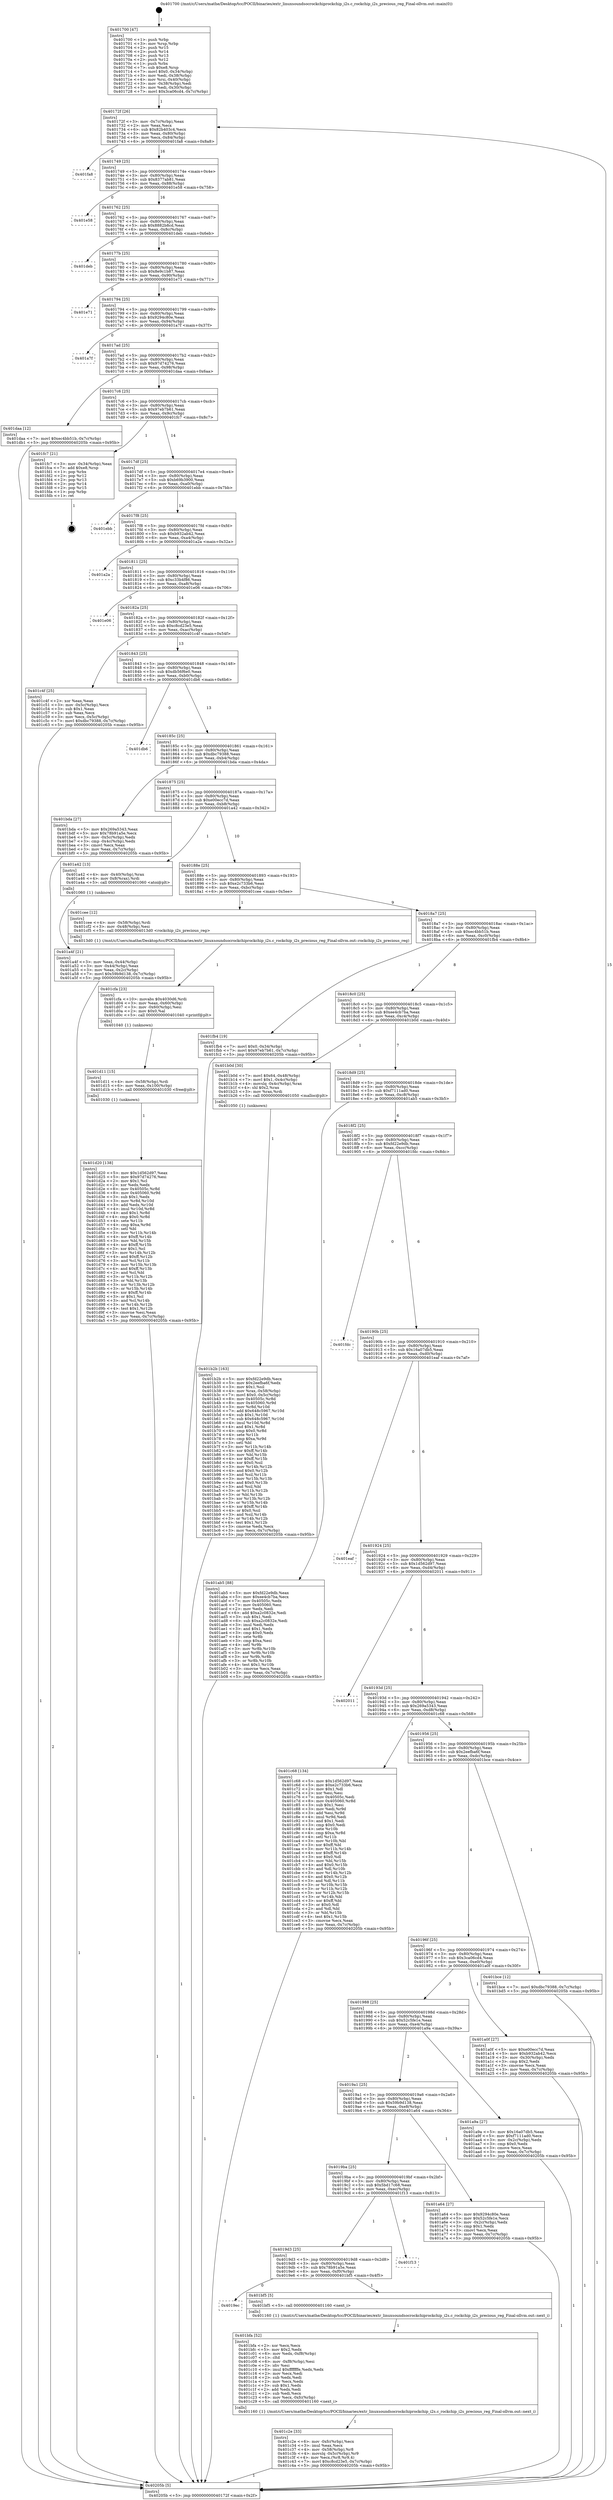 digraph "0x401700" {
  label = "0x401700 (/mnt/c/Users/mathe/Desktop/tcc/POCII/binaries/extr_linuxsoundsocrockchiprockchip_i2s.c_rockchip_i2s_precious_reg_Final-ollvm.out::main(0))"
  labelloc = "t"
  node[shape=record]

  Entry [label="",width=0.3,height=0.3,shape=circle,fillcolor=black,style=filled]
  "0x40172f" [label="{
     0x40172f [26]\l
     | [instrs]\l
     &nbsp;&nbsp;0x40172f \<+3\>: mov -0x7c(%rbp),%eax\l
     &nbsp;&nbsp;0x401732 \<+2\>: mov %eax,%ecx\l
     &nbsp;&nbsp;0x401734 \<+6\>: sub $0x82b403c4,%ecx\l
     &nbsp;&nbsp;0x40173a \<+3\>: mov %eax,-0x80(%rbp)\l
     &nbsp;&nbsp;0x40173d \<+6\>: mov %ecx,-0x84(%rbp)\l
     &nbsp;&nbsp;0x401743 \<+6\>: je 0000000000401fa8 \<main+0x8a8\>\l
  }"]
  "0x401fa8" [label="{
     0x401fa8\l
  }", style=dashed]
  "0x401749" [label="{
     0x401749 [25]\l
     | [instrs]\l
     &nbsp;&nbsp;0x401749 \<+5\>: jmp 000000000040174e \<main+0x4e\>\l
     &nbsp;&nbsp;0x40174e \<+3\>: mov -0x80(%rbp),%eax\l
     &nbsp;&nbsp;0x401751 \<+5\>: sub $0x8377ab81,%eax\l
     &nbsp;&nbsp;0x401756 \<+6\>: mov %eax,-0x88(%rbp)\l
     &nbsp;&nbsp;0x40175c \<+6\>: je 0000000000401e58 \<main+0x758\>\l
  }"]
  Exit [label="",width=0.3,height=0.3,shape=circle,fillcolor=black,style=filled,peripheries=2]
  "0x401e58" [label="{
     0x401e58\l
  }", style=dashed]
  "0x401762" [label="{
     0x401762 [25]\l
     | [instrs]\l
     &nbsp;&nbsp;0x401762 \<+5\>: jmp 0000000000401767 \<main+0x67\>\l
     &nbsp;&nbsp;0x401767 \<+3\>: mov -0x80(%rbp),%eax\l
     &nbsp;&nbsp;0x40176a \<+5\>: sub $0x8882b8cd,%eax\l
     &nbsp;&nbsp;0x40176f \<+6\>: mov %eax,-0x8c(%rbp)\l
     &nbsp;&nbsp;0x401775 \<+6\>: je 0000000000401deb \<main+0x6eb\>\l
  }"]
  "0x401d20" [label="{
     0x401d20 [138]\l
     | [instrs]\l
     &nbsp;&nbsp;0x401d20 \<+5\>: mov $0x1d562d97,%eax\l
     &nbsp;&nbsp;0x401d25 \<+5\>: mov $0x97d74276,%esi\l
     &nbsp;&nbsp;0x401d2a \<+2\>: mov $0x1,%cl\l
     &nbsp;&nbsp;0x401d2c \<+2\>: xor %edx,%edx\l
     &nbsp;&nbsp;0x401d2e \<+8\>: mov 0x40505c,%r8d\l
     &nbsp;&nbsp;0x401d36 \<+8\>: mov 0x405060,%r9d\l
     &nbsp;&nbsp;0x401d3e \<+3\>: sub $0x1,%edx\l
     &nbsp;&nbsp;0x401d41 \<+3\>: mov %r8d,%r10d\l
     &nbsp;&nbsp;0x401d44 \<+3\>: add %edx,%r10d\l
     &nbsp;&nbsp;0x401d47 \<+4\>: imul %r10d,%r8d\l
     &nbsp;&nbsp;0x401d4b \<+4\>: and $0x1,%r8d\l
     &nbsp;&nbsp;0x401d4f \<+4\>: cmp $0x0,%r8d\l
     &nbsp;&nbsp;0x401d53 \<+4\>: sete %r11b\l
     &nbsp;&nbsp;0x401d57 \<+4\>: cmp $0xa,%r9d\l
     &nbsp;&nbsp;0x401d5b \<+3\>: setl %bl\l
     &nbsp;&nbsp;0x401d5e \<+3\>: mov %r11b,%r14b\l
     &nbsp;&nbsp;0x401d61 \<+4\>: xor $0xff,%r14b\l
     &nbsp;&nbsp;0x401d65 \<+3\>: mov %bl,%r15b\l
     &nbsp;&nbsp;0x401d68 \<+4\>: xor $0xff,%r15b\l
     &nbsp;&nbsp;0x401d6c \<+3\>: xor $0x1,%cl\l
     &nbsp;&nbsp;0x401d6f \<+3\>: mov %r14b,%r12b\l
     &nbsp;&nbsp;0x401d72 \<+4\>: and $0xff,%r12b\l
     &nbsp;&nbsp;0x401d76 \<+3\>: and %cl,%r11b\l
     &nbsp;&nbsp;0x401d79 \<+3\>: mov %r15b,%r13b\l
     &nbsp;&nbsp;0x401d7c \<+4\>: and $0xff,%r13b\l
     &nbsp;&nbsp;0x401d80 \<+2\>: and %cl,%bl\l
     &nbsp;&nbsp;0x401d82 \<+3\>: or %r11b,%r12b\l
     &nbsp;&nbsp;0x401d85 \<+3\>: or %bl,%r13b\l
     &nbsp;&nbsp;0x401d88 \<+3\>: xor %r13b,%r12b\l
     &nbsp;&nbsp;0x401d8b \<+3\>: or %r15b,%r14b\l
     &nbsp;&nbsp;0x401d8e \<+4\>: xor $0xff,%r14b\l
     &nbsp;&nbsp;0x401d92 \<+3\>: or $0x1,%cl\l
     &nbsp;&nbsp;0x401d95 \<+3\>: and %cl,%r14b\l
     &nbsp;&nbsp;0x401d98 \<+3\>: or %r14b,%r12b\l
     &nbsp;&nbsp;0x401d9b \<+4\>: test $0x1,%r12b\l
     &nbsp;&nbsp;0x401d9f \<+3\>: cmovne %esi,%eax\l
     &nbsp;&nbsp;0x401da2 \<+3\>: mov %eax,-0x7c(%rbp)\l
     &nbsp;&nbsp;0x401da5 \<+5\>: jmp 000000000040205b \<main+0x95b\>\l
  }"]
  "0x401deb" [label="{
     0x401deb\l
  }", style=dashed]
  "0x40177b" [label="{
     0x40177b [25]\l
     | [instrs]\l
     &nbsp;&nbsp;0x40177b \<+5\>: jmp 0000000000401780 \<main+0x80\>\l
     &nbsp;&nbsp;0x401780 \<+3\>: mov -0x80(%rbp),%eax\l
     &nbsp;&nbsp;0x401783 \<+5\>: sub $0x8e9c1b87,%eax\l
     &nbsp;&nbsp;0x401788 \<+6\>: mov %eax,-0x90(%rbp)\l
     &nbsp;&nbsp;0x40178e \<+6\>: je 0000000000401e71 \<main+0x771\>\l
  }"]
  "0x401d11" [label="{
     0x401d11 [15]\l
     | [instrs]\l
     &nbsp;&nbsp;0x401d11 \<+4\>: mov -0x58(%rbp),%rdi\l
     &nbsp;&nbsp;0x401d15 \<+6\>: mov %eax,-0x100(%rbp)\l
     &nbsp;&nbsp;0x401d1b \<+5\>: call 0000000000401030 \<free@plt\>\l
     | [calls]\l
     &nbsp;&nbsp;0x401030 \{1\} (unknown)\l
  }"]
  "0x401e71" [label="{
     0x401e71\l
  }", style=dashed]
  "0x401794" [label="{
     0x401794 [25]\l
     | [instrs]\l
     &nbsp;&nbsp;0x401794 \<+5\>: jmp 0000000000401799 \<main+0x99\>\l
     &nbsp;&nbsp;0x401799 \<+3\>: mov -0x80(%rbp),%eax\l
     &nbsp;&nbsp;0x40179c \<+5\>: sub $0x9294c80e,%eax\l
     &nbsp;&nbsp;0x4017a1 \<+6\>: mov %eax,-0x94(%rbp)\l
     &nbsp;&nbsp;0x4017a7 \<+6\>: je 0000000000401a7f \<main+0x37f\>\l
  }"]
  "0x401cfa" [label="{
     0x401cfa [23]\l
     | [instrs]\l
     &nbsp;&nbsp;0x401cfa \<+10\>: movabs $0x4030d6,%rdi\l
     &nbsp;&nbsp;0x401d04 \<+3\>: mov %eax,-0x60(%rbp)\l
     &nbsp;&nbsp;0x401d07 \<+3\>: mov -0x60(%rbp),%esi\l
     &nbsp;&nbsp;0x401d0a \<+2\>: mov $0x0,%al\l
     &nbsp;&nbsp;0x401d0c \<+5\>: call 0000000000401040 \<printf@plt\>\l
     | [calls]\l
     &nbsp;&nbsp;0x401040 \{1\} (unknown)\l
  }"]
  "0x401a7f" [label="{
     0x401a7f\l
  }", style=dashed]
  "0x4017ad" [label="{
     0x4017ad [25]\l
     | [instrs]\l
     &nbsp;&nbsp;0x4017ad \<+5\>: jmp 00000000004017b2 \<main+0xb2\>\l
     &nbsp;&nbsp;0x4017b2 \<+3\>: mov -0x80(%rbp),%eax\l
     &nbsp;&nbsp;0x4017b5 \<+5\>: sub $0x97d74276,%eax\l
     &nbsp;&nbsp;0x4017ba \<+6\>: mov %eax,-0x98(%rbp)\l
     &nbsp;&nbsp;0x4017c0 \<+6\>: je 0000000000401daa \<main+0x6aa\>\l
  }"]
  "0x401c2e" [label="{
     0x401c2e [33]\l
     | [instrs]\l
     &nbsp;&nbsp;0x401c2e \<+6\>: mov -0xfc(%rbp),%ecx\l
     &nbsp;&nbsp;0x401c34 \<+3\>: imul %eax,%ecx\l
     &nbsp;&nbsp;0x401c37 \<+4\>: mov -0x58(%rbp),%r8\l
     &nbsp;&nbsp;0x401c3b \<+4\>: movslq -0x5c(%rbp),%r9\l
     &nbsp;&nbsp;0x401c3f \<+4\>: mov %ecx,(%r8,%r9,4)\l
     &nbsp;&nbsp;0x401c43 \<+7\>: movl $0xc8cd23e5,-0x7c(%rbp)\l
     &nbsp;&nbsp;0x401c4a \<+5\>: jmp 000000000040205b \<main+0x95b\>\l
  }"]
  "0x401daa" [label="{
     0x401daa [12]\l
     | [instrs]\l
     &nbsp;&nbsp;0x401daa \<+7\>: movl $0xec4bb51b,-0x7c(%rbp)\l
     &nbsp;&nbsp;0x401db1 \<+5\>: jmp 000000000040205b \<main+0x95b\>\l
  }"]
  "0x4017c6" [label="{
     0x4017c6 [25]\l
     | [instrs]\l
     &nbsp;&nbsp;0x4017c6 \<+5\>: jmp 00000000004017cb \<main+0xcb\>\l
     &nbsp;&nbsp;0x4017cb \<+3\>: mov -0x80(%rbp),%eax\l
     &nbsp;&nbsp;0x4017ce \<+5\>: sub $0x97eb7b61,%eax\l
     &nbsp;&nbsp;0x4017d3 \<+6\>: mov %eax,-0x9c(%rbp)\l
     &nbsp;&nbsp;0x4017d9 \<+6\>: je 0000000000401fc7 \<main+0x8c7\>\l
  }"]
  "0x401bfa" [label="{
     0x401bfa [52]\l
     | [instrs]\l
     &nbsp;&nbsp;0x401bfa \<+2\>: xor %ecx,%ecx\l
     &nbsp;&nbsp;0x401bfc \<+5\>: mov $0x2,%edx\l
     &nbsp;&nbsp;0x401c01 \<+6\>: mov %edx,-0xf8(%rbp)\l
     &nbsp;&nbsp;0x401c07 \<+1\>: cltd\l
     &nbsp;&nbsp;0x401c08 \<+6\>: mov -0xf8(%rbp),%esi\l
     &nbsp;&nbsp;0x401c0e \<+2\>: idiv %esi\l
     &nbsp;&nbsp;0x401c10 \<+6\>: imul $0xfffffffe,%edx,%edx\l
     &nbsp;&nbsp;0x401c16 \<+2\>: mov %ecx,%edi\l
     &nbsp;&nbsp;0x401c18 \<+2\>: sub %edx,%edi\l
     &nbsp;&nbsp;0x401c1a \<+2\>: mov %ecx,%edx\l
     &nbsp;&nbsp;0x401c1c \<+3\>: sub $0x1,%edx\l
     &nbsp;&nbsp;0x401c1f \<+2\>: add %edx,%edi\l
     &nbsp;&nbsp;0x401c21 \<+2\>: sub %edi,%ecx\l
     &nbsp;&nbsp;0x401c23 \<+6\>: mov %ecx,-0xfc(%rbp)\l
     &nbsp;&nbsp;0x401c29 \<+5\>: call 0000000000401160 \<next_i\>\l
     | [calls]\l
     &nbsp;&nbsp;0x401160 \{1\} (/mnt/c/Users/mathe/Desktop/tcc/POCII/binaries/extr_linuxsoundsocrockchiprockchip_i2s.c_rockchip_i2s_precious_reg_Final-ollvm.out::next_i)\l
  }"]
  "0x401fc7" [label="{
     0x401fc7 [21]\l
     | [instrs]\l
     &nbsp;&nbsp;0x401fc7 \<+3\>: mov -0x34(%rbp),%eax\l
     &nbsp;&nbsp;0x401fca \<+7\>: add $0xe8,%rsp\l
     &nbsp;&nbsp;0x401fd1 \<+1\>: pop %rbx\l
     &nbsp;&nbsp;0x401fd2 \<+2\>: pop %r12\l
     &nbsp;&nbsp;0x401fd4 \<+2\>: pop %r13\l
     &nbsp;&nbsp;0x401fd6 \<+2\>: pop %r14\l
     &nbsp;&nbsp;0x401fd8 \<+2\>: pop %r15\l
     &nbsp;&nbsp;0x401fda \<+1\>: pop %rbp\l
     &nbsp;&nbsp;0x401fdb \<+1\>: ret\l
  }"]
  "0x4017df" [label="{
     0x4017df [25]\l
     | [instrs]\l
     &nbsp;&nbsp;0x4017df \<+5\>: jmp 00000000004017e4 \<main+0xe4\>\l
     &nbsp;&nbsp;0x4017e4 \<+3\>: mov -0x80(%rbp),%eax\l
     &nbsp;&nbsp;0x4017e7 \<+5\>: sub $0xb69b3900,%eax\l
     &nbsp;&nbsp;0x4017ec \<+6\>: mov %eax,-0xa0(%rbp)\l
     &nbsp;&nbsp;0x4017f2 \<+6\>: je 0000000000401ebb \<main+0x7bb\>\l
  }"]
  "0x4019ec" [label="{
     0x4019ec\l
  }", style=dashed]
  "0x401ebb" [label="{
     0x401ebb\l
  }", style=dashed]
  "0x4017f8" [label="{
     0x4017f8 [25]\l
     | [instrs]\l
     &nbsp;&nbsp;0x4017f8 \<+5\>: jmp 00000000004017fd \<main+0xfd\>\l
     &nbsp;&nbsp;0x4017fd \<+3\>: mov -0x80(%rbp),%eax\l
     &nbsp;&nbsp;0x401800 \<+5\>: sub $0xb932ab42,%eax\l
     &nbsp;&nbsp;0x401805 \<+6\>: mov %eax,-0xa4(%rbp)\l
     &nbsp;&nbsp;0x40180b \<+6\>: je 0000000000401a2a \<main+0x32a\>\l
  }"]
  "0x401bf5" [label="{
     0x401bf5 [5]\l
     | [instrs]\l
     &nbsp;&nbsp;0x401bf5 \<+5\>: call 0000000000401160 \<next_i\>\l
     | [calls]\l
     &nbsp;&nbsp;0x401160 \{1\} (/mnt/c/Users/mathe/Desktop/tcc/POCII/binaries/extr_linuxsoundsocrockchiprockchip_i2s.c_rockchip_i2s_precious_reg_Final-ollvm.out::next_i)\l
  }"]
  "0x401a2a" [label="{
     0x401a2a\l
  }", style=dashed]
  "0x401811" [label="{
     0x401811 [25]\l
     | [instrs]\l
     &nbsp;&nbsp;0x401811 \<+5\>: jmp 0000000000401816 \<main+0x116\>\l
     &nbsp;&nbsp;0x401816 \<+3\>: mov -0x80(%rbp),%eax\l
     &nbsp;&nbsp;0x401819 \<+5\>: sub $0xc33b4f86,%eax\l
     &nbsp;&nbsp;0x40181e \<+6\>: mov %eax,-0xa8(%rbp)\l
     &nbsp;&nbsp;0x401824 \<+6\>: je 0000000000401e06 \<main+0x706\>\l
  }"]
  "0x4019d3" [label="{
     0x4019d3 [25]\l
     | [instrs]\l
     &nbsp;&nbsp;0x4019d3 \<+5\>: jmp 00000000004019d8 \<main+0x2d8\>\l
     &nbsp;&nbsp;0x4019d8 \<+3\>: mov -0x80(%rbp),%eax\l
     &nbsp;&nbsp;0x4019db \<+5\>: sub $0x78b91a5e,%eax\l
     &nbsp;&nbsp;0x4019e0 \<+6\>: mov %eax,-0xf0(%rbp)\l
     &nbsp;&nbsp;0x4019e6 \<+6\>: je 0000000000401bf5 \<main+0x4f5\>\l
  }"]
  "0x401e06" [label="{
     0x401e06\l
  }", style=dashed]
  "0x40182a" [label="{
     0x40182a [25]\l
     | [instrs]\l
     &nbsp;&nbsp;0x40182a \<+5\>: jmp 000000000040182f \<main+0x12f\>\l
     &nbsp;&nbsp;0x40182f \<+3\>: mov -0x80(%rbp),%eax\l
     &nbsp;&nbsp;0x401832 \<+5\>: sub $0xc8cd23e5,%eax\l
     &nbsp;&nbsp;0x401837 \<+6\>: mov %eax,-0xac(%rbp)\l
     &nbsp;&nbsp;0x40183d \<+6\>: je 0000000000401c4f \<main+0x54f\>\l
  }"]
  "0x401f13" [label="{
     0x401f13\l
  }", style=dashed]
  "0x401c4f" [label="{
     0x401c4f [25]\l
     | [instrs]\l
     &nbsp;&nbsp;0x401c4f \<+2\>: xor %eax,%eax\l
     &nbsp;&nbsp;0x401c51 \<+3\>: mov -0x5c(%rbp),%ecx\l
     &nbsp;&nbsp;0x401c54 \<+3\>: sub $0x1,%eax\l
     &nbsp;&nbsp;0x401c57 \<+2\>: sub %eax,%ecx\l
     &nbsp;&nbsp;0x401c59 \<+3\>: mov %ecx,-0x5c(%rbp)\l
     &nbsp;&nbsp;0x401c5c \<+7\>: movl $0xdbc79388,-0x7c(%rbp)\l
     &nbsp;&nbsp;0x401c63 \<+5\>: jmp 000000000040205b \<main+0x95b\>\l
  }"]
  "0x401843" [label="{
     0x401843 [25]\l
     | [instrs]\l
     &nbsp;&nbsp;0x401843 \<+5\>: jmp 0000000000401848 \<main+0x148\>\l
     &nbsp;&nbsp;0x401848 \<+3\>: mov -0x80(%rbp),%eax\l
     &nbsp;&nbsp;0x40184b \<+5\>: sub $0xdb56f6e0,%eax\l
     &nbsp;&nbsp;0x401850 \<+6\>: mov %eax,-0xb0(%rbp)\l
     &nbsp;&nbsp;0x401856 \<+6\>: je 0000000000401db6 \<main+0x6b6\>\l
  }"]
  "0x401b2b" [label="{
     0x401b2b [163]\l
     | [instrs]\l
     &nbsp;&nbsp;0x401b2b \<+5\>: mov $0xfd22e9db,%ecx\l
     &nbsp;&nbsp;0x401b30 \<+5\>: mov $0x2eefba6f,%edx\l
     &nbsp;&nbsp;0x401b35 \<+3\>: mov $0x1,%sil\l
     &nbsp;&nbsp;0x401b38 \<+4\>: mov %rax,-0x58(%rbp)\l
     &nbsp;&nbsp;0x401b3c \<+7\>: movl $0x0,-0x5c(%rbp)\l
     &nbsp;&nbsp;0x401b43 \<+8\>: mov 0x40505c,%r8d\l
     &nbsp;&nbsp;0x401b4b \<+8\>: mov 0x405060,%r9d\l
     &nbsp;&nbsp;0x401b53 \<+3\>: mov %r8d,%r10d\l
     &nbsp;&nbsp;0x401b56 \<+7\>: add $0x648c5967,%r10d\l
     &nbsp;&nbsp;0x401b5d \<+4\>: sub $0x1,%r10d\l
     &nbsp;&nbsp;0x401b61 \<+7\>: sub $0x648c5967,%r10d\l
     &nbsp;&nbsp;0x401b68 \<+4\>: imul %r10d,%r8d\l
     &nbsp;&nbsp;0x401b6c \<+4\>: and $0x1,%r8d\l
     &nbsp;&nbsp;0x401b70 \<+4\>: cmp $0x0,%r8d\l
     &nbsp;&nbsp;0x401b74 \<+4\>: sete %r11b\l
     &nbsp;&nbsp;0x401b78 \<+4\>: cmp $0xa,%r9d\l
     &nbsp;&nbsp;0x401b7c \<+3\>: setl %bl\l
     &nbsp;&nbsp;0x401b7f \<+3\>: mov %r11b,%r14b\l
     &nbsp;&nbsp;0x401b82 \<+4\>: xor $0xff,%r14b\l
     &nbsp;&nbsp;0x401b86 \<+3\>: mov %bl,%r15b\l
     &nbsp;&nbsp;0x401b89 \<+4\>: xor $0xff,%r15b\l
     &nbsp;&nbsp;0x401b8d \<+4\>: xor $0x0,%sil\l
     &nbsp;&nbsp;0x401b91 \<+3\>: mov %r14b,%r12b\l
     &nbsp;&nbsp;0x401b94 \<+4\>: and $0x0,%r12b\l
     &nbsp;&nbsp;0x401b98 \<+3\>: and %sil,%r11b\l
     &nbsp;&nbsp;0x401b9b \<+3\>: mov %r15b,%r13b\l
     &nbsp;&nbsp;0x401b9e \<+4\>: and $0x0,%r13b\l
     &nbsp;&nbsp;0x401ba2 \<+3\>: and %sil,%bl\l
     &nbsp;&nbsp;0x401ba5 \<+3\>: or %r11b,%r12b\l
     &nbsp;&nbsp;0x401ba8 \<+3\>: or %bl,%r13b\l
     &nbsp;&nbsp;0x401bab \<+3\>: xor %r13b,%r12b\l
     &nbsp;&nbsp;0x401bae \<+3\>: or %r15b,%r14b\l
     &nbsp;&nbsp;0x401bb1 \<+4\>: xor $0xff,%r14b\l
     &nbsp;&nbsp;0x401bb5 \<+4\>: or $0x0,%sil\l
     &nbsp;&nbsp;0x401bb9 \<+3\>: and %sil,%r14b\l
     &nbsp;&nbsp;0x401bbc \<+3\>: or %r14b,%r12b\l
     &nbsp;&nbsp;0x401bbf \<+4\>: test $0x1,%r12b\l
     &nbsp;&nbsp;0x401bc3 \<+3\>: cmovne %edx,%ecx\l
     &nbsp;&nbsp;0x401bc6 \<+3\>: mov %ecx,-0x7c(%rbp)\l
     &nbsp;&nbsp;0x401bc9 \<+5\>: jmp 000000000040205b \<main+0x95b\>\l
  }"]
  "0x401db6" [label="{
     0x401db6\l
  }", style=dashed]
  "0x40185c" [label="{
     0x40185c [25]\l
     | [instrs]\l
     &nbsp;&nbsp;0x40185c \<+5\>: jmp 0000000000401861 \<main+0x161\>\l
     &nbsp;&nbsp;0x401861 \<+3\>: mov -0x80(%rbp),%eax\l
     &nbsp;&nbsp;0x401864 \<+5\>: sub $0xdbc79388,%eax\l
     &nbsp;&nbsp;0x401869 \<+6\>: mov %eax,-0xb4(%rbp)\l
     &nbsp;&nbsp;0x40186f \<+6\>: je 0000000000401bda \<main+0x4da\>\l
  }"]
  "0x4019ba" [label="{
     0x4019ba [25]\l
     | [instrs]\l
     &nbsp;&nbsp;0x4019ba \<+5\>: jmp 00000000004019bf \<main+0x2bf\>\l
     &nbsp;&nbsp;0x4019bf \<+3\>: mov -0x80(%rbp),%eax\l
     &nbsp;&nbsp;0x4019c2 \<+5\>: sub $0x5bd17c68,%eax\l
     &nbsp;&nbsp;0x4019c7 \<+6\>: mov %eax,-0xec(%rbp)\l
     &nbsp;&nbsp;0x4019cd \<+6\>: je 0000000000401f13 \<main+0x813\>\l
  }"]
  "0x401bda" [label="{
     0x401bda [27]\l
     | [instrs]\l
     &nbsp;&nbsp;0x401bda \<+5\>: mov $0x269a5343,%eax\l
     &nbsp;&nbsp;0x401bdf \<+5\>: mov $0x78b91a5e,%ecx\l
     &nbsp;&nbsp;0x401be4 \<+3\>: mov -0x5c(%rbp),%edx\l
     &nbsp;&nbsp;0x401be7 \<+3\>: cmp -0x4c(%rbp),%edx\l
     &nbsp;&nbsp;0x401bea \<+3\>: cmovl %ecx,%eax\l
     &nbsp;&nbsp;0x401bed \<+3\>: mov %eax,-0x7c(%rbp)\l
     &nbsp;&nbsp;0x401bf0 \<+5\>: jmp 000000000040205b \<main+0x95b\>\l
  }"]
  "0x401875" [label="{
     0x401875 [25]\l
     | [instrs]\l
     &nbsp;&nbsp;0x401875 \<+5\>: jmp 000000000040187a \<main+0x17a\>\l
     &nbsp;&nbsp;0x40187a \<+3\>: mov -0x80(%rbp),%eax\l
     &nbsp;&nbsp;0x40187d \<+5\>: sub $0xe00ecc7d,%eax\l
     &nbsp;&nbsp;0x401882 \<+6\>: mov %eax,-0xb8(%rbp)\l
     &nbsp;&nbsp;0x401888 \<+6\>: je 0000000000401a42 \<main+0x342\>\l
  }"]
  "0x401a64" [label="{
     0x401a64 [27]\l
     | [instrs]\l
     &nbsp;&nbsp;0x401a64 \<+5\>: mov $0x9294c80e,%eax\l
     &nbsp;&nbsp;0x401a69 \<+5\>: mov $0x52c5fe1e,%ecx\l
     &nbsp;&nbsp;0x401a6e \<+3\>: mov -0x2c(%rbp),%edx\l
     &nbsp;&nbsp;0x401a71 \<+3\>: cmp $0x1,%edx\l
     &nbsp;&nbsp;0x401a74 \<+3\>: cmovl %ecx,%eax\l
     &nbsp;&nbsp;0x401a77 \<+3\>: mov %eax,-0x7c(%rbp)\l
     &nbsp;&nbsp;0x401a7a \<+5\>: jmp 000000000040205b \<main+0x95b\>\l
  }"]
  "0x401a42" [label="{
     0x401a42 [13]\l
     | [instrs]\l
     &nbsp;&nbsp;0x401a42 \<+4\>: mov -0x40(%rbp),%rax\l
     &nbsp;&nbsp;0x401a46 \<+4\>: mov 0x8(%rax),%rdi\l
     &nbsp;&nbsp;0x401a4a \<+5\>: call 0000000000401060 \<atoi@plt\>\l
     | [calls]\l
     &nbsp;&nbsp;0x401060 \{1\} (unknown)\l
  }"]
  "0x40188e" [label="{
     0x40188e [25]\l
     | [instrs]\l
     &nbsp;&nbsp;0x40188e \<+5\>: jmp 0000000000401893 \<main+0x193\>\l
     &nbsp;&nbsp;0x401893 \<+3\>: mov -0x80(%rbp),%eax\l
     &nbsp;&nbsp;0x401896 \<+5\>: sub $0xe2c733b6,%eax\l
     &nbsp;&nbsp;0x40189b \<+6\>: mov %eax,-0xbc(%rbp)\l
     &nbsp;&nbsp;0x4018a1 \<+6\>: je 0000000000401cee \<main+0x5ee\>\l
  }"]
  "0x4019a1" [label="{
     0x4019a1 [25]\l
     | [instrs]\l
     &nbsp;&nbsp;0x4019a1 \<+5\>: jmp 00000000004019a6 \<main+0x2a6\>\l
     &nbsp;&nbsp;0x4019a6 \<+3\>: mov -0x80(%rbp),%eax\l
     &nbsp;&nbsp;0x4019a9 \<+5\>: sub $0x59b9d138,%eax\l
     &nbsp;&nbsp;0x4019ae \<+6\>: mov %eax,-0xe8(%rbp)\l
     &nbsp;&nbsp;0x4019b4 \<+6\>: je 0000000000401a64 \<main+0x364\>\l
  }"]
  "0x401cee" [label="{
     0x401cee [12]\l
     | [instrs]\l
     &nbsp;&nbsp;0x401cee \<+4\>: mov -0x58(%rbp),%rdi\l
     &nbsp;&nbsp;0x401cf2 \<+3\>: mov -0x48(%rbp),%esi\l
     &nbsp;&nbsp;0x401cf5 \<+5\>: call 00000000004013d0 \<rockchip_i2s_precious_reg\>\l
     | [calls]\l
     &nbsp;&nbsp;0x4013d0 \{1\} (/mnt/c/Users/mathe/Desktop/tcc/POCII/binaries/extr_linuxsoundsocrockchiprockchip_i2s.c_rockchip_i2s_precious_reg_Final-ollvm.out::rockchip_i2s_precious_reg)\l
  }"]
  "0x4018a7" [label="{
     0x4018a7 [25]\l
     | [instrs]\l
     &nbsp;&nbsp;0x4018a7 \<+5\>: jmp 00000000004018ac \<main+0x1ac\>\l
     &nbsp;&nbsp;0x4018ac \<+3\>: mov -0x80(%rbp),%eax\l
     &nbsp;&nbsp;0x4018af \<+5\>: sub $0xec4bb51b,%eax\l
     &nbsp;&nbsp;0x4018b4 \<+6\>: mov %eax,-0xc0(%rbp)\l
     &nbsp;&nbsp;0x4018ba \<+6\>: je 0000000000401fb4 \<main+0x8b4\>\l
  }"]
  "0x401a9a" [label="{
     0x401a9a [27]\l
     | [instrs]\l
     &nbsp;&nbsp;0x401a9a \<+5\>: mov $0x16a07db5,%eax\l
     &nbsp;&nbsp;0x401a9f \<+5\>: mov $0xf7111ad0,%ecx\l
     &nbsp;&nbsp;0x401aa4 \<+3\>: mov -0x2c(%rbp),%edx\l
     &nbsp;&nbsp;0x401aa7 \<+3\>: cmp $0x0,%edx\l
     &nbsp;&nbsp;0x401aaa \<+3\>: cmove %ecx,%eax\l
     &nbsp;&nbsp;0x401aad \<+3\>: mov %eax,-0x7c(%rbp)\l
     &nbsp;&nbsp;0x401ab0 \<+5\>: jmp 000000000040205b \<main+0x95b\>\l
  }"]
  "0x401fb4" [label="{
     0x401fb4 [19]\l
     | [instrs]\l
     &nbsp;&nbsp;0x401fb4 \<+7\>: movl $0x0,-0x34(%rbp)\l
     &nbsp;&nbsp;0x401fbb \<+7\>: movl $0x97eb7b61,-0x7c(%rbp)\l
     &nbsp;&nbsp;0x401fc2 \<+5\>: jmp 000000000040205b \<main+0x95b\>\l
  }"]
  "0x4018c0" [label="{
     0x4018c0 [25]\l
     | [instrs]\l
     &nbsp;&nbsp;0x4018c0 \<+5\>: jmp 00000000004018c5 \<main+0x1c5\>\l
     &nbsp;&nbsp;0x4018c5 \<+3\>: mov -0x80(%rbp),%eax\l
     &nbsp;&nbsp;0x4018c8 \<+5\>: sub $0xee4cb7ba,%eax\l
     &nbsp;&nbsp;0x4018cd \<+6\>: mov %eax,-0xc4(%rbp)\l
     &nbsp;&nbsp;0x4018d3 \<+6\>: je 0000000000401b0d \<main+0x40d\>\l
  }"]
  "0x401a4f" [label="{
     0x401a4f [21]\l
     | [instrs]\l
     &nbsp;&nbsp;0x401a4f \<+3\>: mov %eax,-0x44(%rbp)\l
     &nbsp;&nbsp;0x401a52 \<+3\>: mov -0x44(%rbp),%eax\l
     &nbsp;&nbsp;0x401a55 \<+3\>: mov %eax,-0x2c(%rbp)\l
     &nbsp;&nbsp;0x401a58 \<+7\>: movl $0x59b9d138,-0x7c(%rbp)\l
     &nbsp;&nbsp;0x401a5f \<+5\>: jmp 000000000040205b \<main+0x95b\>\l
  }"]
  "0x401b0d" [label="{
     0x401b0d [30]\l
     | [instrs]\l
     &nbsp;&nbsp;0x401b0d \<+7\>: movl $0x64,-0x48(%rbp)\l
     &nbsp;&nbsp;0x401b14 \<+7\>: movl $0x1,-0x4c(%rbp)\l
     &nbsp;&nbsp;0x401b1b \<+4\>: movslq -0x4c(%rbp),%rax\l
     &nbsp;&nbsp;0x401b1f \<+4\>: shl $0x2,%rax\l
     &nbsp;&nbsp;0x401b23 \<+3\>: mov %rax,%rdi\l
     &nbsp;&nbsp;0x401b26 \<+5\>: call 0000000000401050 \<malloc@plt\>\l
     | [calls]\l
     &nbsp;&nbsp;0x401050 \{1\} (unknown)\l
  }"]
  "0x4018d9" [label="{
     0x4018d9 [25]\l
     | [instrs]\l
     &nbsp;&nbsp;0x4018d9 \<+5\>: jmp 00000000004018de \<main+0x1de\>\l
     &nbsp;&nbsp;0x4018de \<+3\>: mov -0x80(%rbp),%eax\l
     &nbsp;&nbsp;0x4018e1 \<+5\>: sub $0xf7111ad0,%eax\l
     &nbsp;&nbsp;0x4018e6 \<+6\>: mov %eax,-0xc8(%rbp)\l
     &nbsp;&nbsp;0x4018ec \<+6\>: je 0000000000401ab5 \<main+0x3b5\>\l
  }"]
  "0x401700" [label="{
     0x401700 [47]\l
     | [instrs]\l
     &nbsp;&nbsp;0x401700 \<+1\>: push %rbp\l
     &nbsp;&nbsp;0x401701 \<+3\>: mov %rsp,%rbp\l
     &nbsp;&nbsp;0x401704 \<+2\>: push %r15\l
     &nbsp;&nbsp;0x401706 \<+2\>: push %r14\l
     &nbsp;&nbsp;0x401708 \<+2\>: push %r13\l
     &nbsp;&nbsp;0x40170a \<+2\>: push %r12\l
     &nbsp;&nbsp;0x40170c \<+1\>: push %rbx\l
     &nbsp;&nbsp;0x40170d \<+7\>: sub $0xe8,%rsp\l
     &nbsp;&nbsp;0x401714 \<+7\>: movl $0x0,-0x34(%rbp)\l
     &nbsp;&nbsp;0x40171b \<+3\>: mov %edi,-0x38(%rbp)\l
     &nbsp;&nbsp;0x40171e \<+4\>: mov %rsi,-0x40(%rbp)\l
     &nbsp;&nbsp;0x401722 \<+3\>: mov -0x38(%rbp),%edi\l
     &nbsp;&nbsp;0x401725 \<+3\>: mov %edi,-0x30(%rbp)\l
     &nbsp;&nbsp;0x401728 \<+7\>: movl $0x3ca06cd4,-0x7c(%rbp)\l
  }"]
  "0x401ab5" [label="{
     0x401ab5 [88]\l
     | [instrs]\l
     &nbsp;&nbsp;0x401ab5 \<+5\>: mov $0xfd22e9db,%eax\l
     &nbsp;&nbsp;0x401aba \<+5\>: mov $0xee4cb7ba,%ecx\l
     &nbsp;&nbsp;0x401abf \<+7\>: mov 0x40505c,%edx\l
     &nbsp;&nbsp;0x401ac6 \<+7\>: mov 0x405060,%esi\l
     &nbsp;&nbsp;0x401acd \<+2\>: mov %edx,%edi\l
     &nbsp;&nbsp;0x401acf \<+6\>: add $0xa2c0832e,%edi\l
     &nbsp;&nbsp;0x401ad5 \<+3\>: sub $0x1,%edi\l
     &nbsp;&nbsp;0x401ad8 \<+6\>: sub $0xa2c0832e,%edi\l
     &nbsp;&nbsp;0x401ade \<+3\>: imul %edi,%edx\l
     &nbsp;&nbsp;0x401ae1 \<+3\>: and $0x1,%edx\l
     &nbsp;&nbsp;0x401ae4 \<+3\>: cmp $0x0,%edx\l
     &nbsp;&nbsp;0x401ae7 \<+4\>: sete %r8b\l
     &nbsp;&nbsp;0x401aeb \<+3\>: cmp $0xa,%esi\l
     &nbsp;&nbsp;0x401aee \<+4\>: setl %r9b\l
     &nbsp;&nbsp;0x401af2 \<+3\>: mov %r8b,%r10b\l
     &nbsp;&nbsp;0x401af5 \<+3\>: and %r9b,%r10b\l
     &nbsp;&nbsp;0x401af8 \<+3\>: xor %r9b,%r8b\l
     &nbsp;&nbsp;0x401afb \<+3\>: or %r8b,%r10b\l
     &nbsp;&nbsp;0x401afe \<+4\>: test $0x1,%r10b\l
     &nbsp;&nbsp;0x401b02 \<+3\>: cmovne %ecx,%eax\l
     &nbsp;&nbsp;0x401b05 \<+3\>: mov %eax,-0x7c(%rbp)\l
     &nbsp;&nbsp;0x401b08 \<+5\>: jmp 000000000040205b \<main+0x95b\>\l
  }"]
  "0x4018f2" [label="{
     0x4018f2 [25]\l
     | [instrs]\l
     &nbsp;&nbsp;0x4018f2 \<+5\>: jmp 00000000004018f7 \<main+0x1f7\>\l
     &nbsp;&nbsp;0x4018f7 \<+3\>: mov -0x80(%rbp),%eax\l
     &nbsp;&nbsp;0x4018fa \<+5\>: sub $0xfd22e9db,%eax\l
     &nbsp;&nbsp;0x4018ff \<+6\>: mov %eax,-0xcc(%rbp)\l
     &nbsp;&nbsp;0x401905 \<+6\>: je 0000000000401fdc \<main+0x8dc\>\l
  }"]
  "0x40205b" [label="{
     0x40205b [5]\l
     | [instrs]\l
     &nbsp;&nbsp;0x40205b \<+5\>: jmp 000000000040172f \<main+0x2f\>\l
  }"]
  "0x401fdc" [label="{
     0x401fdc\l
  }", style=dashed]
  "0x40190b" [label="{
     0x40190b [25]\l
     | [instrs]\l
     &nbsp;&nbsp;0x40190b \<+5\>: jmp 0000000000401910 \<main+0x210\>\l
     &nbsp;&nbsp;0x401910 \<+3\>: mov -0x80(%rbp),%eax\l
     &nbsp;&nbsp;0x401913 \<+5\>: sub $0x16a07db5,%eax\l
     &nbsp;&nbsp;0x401918 \<+6\>: mov %eax,-0xd0(%rbp)\l
     &nbsp;&nbsp;0x40191e \<+6\>: je 0000000000401eaf \<main+0x7af\>\l
  }"]
  "0x401988" [label="{
     0x401988 [25]\l
     | [instrs]\l
     &nbsp;&nbsp;0x401988 \<+5\>: jmp 000000000040198d \<main+0x28d\>\l
     &nbsp;&nbsp;0x40198d \<+3\>: mov -0x80(%rbp),%eax\l
     &nbsp;&nbsp;0x401990 \<+5\>: sub $0x52c5fe1e,%eax\l
     &nbsp;&nbsp;0x401995 \<+6\>: mov %eax,-0xe4(%rbp)\l
     &nbsp;&nbsp;0x40199b \<+6\>: je 0000000000401a9a \<main+0x39a\>\l
  }"]
  "0x401eaf" [label="{
     0x401eaf\l
  }", style=dashed]
  "0x401924" [label="{
     0x401924 [25]\l
     | [instrs]\l
     &nbsp;&nbsp;0x401924 \<+5\>: jmp 0000000000401929 \<main+0x229\>\l
     &nbsp;&nbsp;0x401929 \<+3\>: mov -0x80(%rbp),%eax\l
     &nbsp;&nbsp;0x40192c \<+5\>: sub $0x1d562d97,%eax\l
     &nbsp;&nbsp;0x401931 \<+6\>: mov %eax,-0xd4(%rbp)\l
     &nbsp;&nbsp;0x401937 \<+6\>: je 0000000000402011 \<main+0x911\>\l
  }"]
  "0x401a0f" [label="{
     0x401a0f [27]\l
     | [instrs]\l
     &nbsp;&nbsp;0x401a0f \<+5\>: mov $0xe00ecc7d,%eax\l
     &nbsp;&nbsp;0x401a14 \<+5\>: mov $0xb932ab42,%ecx\l
     &nbsp;&nbsp;0x401a19 \<+3\>: mov -0x30(%rbp),%edx\l
     &nbsp;&nbsp;0x401a1c \<+3\>: cmp $0x2,%edx\l
     &nbsp;&nbsp;0x401a1f \<+3\>: cmovne %ecx,%eax\l
     &nbsp;&nbsp;0x401a22 \<+3\>: mov %eax,-0x7c(%rbp)\l
     &nbsp;&nbsp;0x401a25 \<+5\>: jmp 000000000040205b \<main+0x95b\>\l
  }"]
  "0x402011" [label="{
     0x402011\l
  }", style=dashed]
  "0x40193d" [label="{
     0x40193d [25]\l
     | [instrs]\l
     &nbsp;&nbsp;0x40193d \<+5\>: jmp 0000000000401942 \<main+0x242\>\l
     &nbsp;&nbsp;0x401942 \<+3\>: mov -0x80(%rbp),%eax\l
     &nbsp;&nbsp;0x401945 \<+5\>: sub $0x269a5343,%eax\l
     &nbsp;&nbsp;0x40194a \<+6\>: mov %eax,-0xd8(%rbp)\l
     &nbsp;&nbsp;0x401950 \<+6\>: je 0000000000401c68 \<main+0x568\>\l
  }"]
  "0x40196f" [label="{
     0x40196f [25]\l
     | [instrs]\l
     &nbsp;&nbsp;0x40196f \<+5\>: jmp 0000000000401974 \<main+0x274\>\l
     &nbsp;&nbsp;0x401974 \<+3\>: mov -0x80(%rbp),%eax\l
     &nbsp;&nbsp;0x401977 \<+5\>: sub $0x3ca06cd4,%eax\l
     &nbsp;&nbsp;0x40197c \<+6\>: mov %eax,-0xe0(%rbp)\l
     &nbsp;&nbsp;0x401982 \<+6\>: je 0000000000401a0f \<main+0x30f\>\l
  }"]
  "0x401c68" [label="{
     0x401c68 [134]\l
     | [instrs]\l
     &nbsp;&nbsp;0x401c68 \<+5\>: mov $0x1d562d97,%eax\l
     &nbsp;&nbsp;0x401c6d \<+5\>: mov $0xe2c733b6,%ecx\l
     &nbsp;&nbsp;0x401c72 \<+2\>: mov $0x1,%dl\l
     &nbsp;&nbsp;0x401c74 \<+2\>: xor %esi,%esi\l
     &nbsp;&nbsp;0x401c76 \<+7\>: mov 0x40505c,%edi\l
     &nbsp;&nbsp;0x401c7d \<+8\>: mov 0x405060,%r8d\l
     &nbsp;&nbsp;0x401c85 \<+3\>: sub $0x1,%esi\l
     &nbsp;&nbsp;0x401c88 \<+3\>: mov %edi,%r9d\l
     &nbsp;&nbsp;0x401c8b \<+3\>: add %esi,%r9d\l
     &nbsp;&nbsp;0x401c8e \<+4\>: imul %r9d,%edi\l
     &nbsp;&nbsp;0x401c92 \<+3\>: and $0x1,%edi\l
     &nbsp;&nbsp;0x401c95 \<+3\>: cmp $0x0,%edi\l
     &nbsp;&nbsp;0x401c98 \<+4\>: sete %r10b\l
     &nbsp;&nbsp;0x401c9c \<+4\>: cmp $0xa,%r8d\l
     &nbsp;&nbsp;0x401ca0 \<+4\>: setl %r11b\l
     &nbsp;&nbsp;0x401ca4 \<+3\>: mov %r10b,%bl\l
     &nbsp;&nbsp;0x401ca7 \<+3\>: xor $0xff,%bl\l
     &nbsp;&nbsp;0x401caa \<+3\>: mov %r11b,%r14b\l
     &nbsp;&nbsp;0x401cad \<+4\>: xor $0xff,%r14b\l
     &nbsp;&nbsp;0x401cb1 \<+3\>: xor $0x0,%dl\l
     &nbsp;&nbsp;0x401cb4 \<+3\>: mov %bl,%r15b\l
     &nbsp;&nbsp;0x401cb7 \<+4\>: and $0x0,%r15b\l
     &nbsp;&nbsp;0x401cbb \<+3\>: and %dl,%r10b\l
     &nbsp;&nbsp;0x401cbe \<+3\>: mov %r14b,%r12b\l
     &nbsp;&nbsp;0x401cc1 \<+4\>: and $0x0,%r12b\l
     &nbsp;&nbsp;0x401cc5 \<+3\>: and %dl,%r11b\l
     &nbsp;&nbsp;0x401cc8 \<+3\>: or %r10b,%r15b\l
     &nbsp;&nbsp;0x401ccb \<+3\>: or %r11b,%r12b\l
     &nbsp;&nbsp;0x401cce \<+3\>: xor %r12b,%r15b\l
     &nbsp;&nbsp;0x401cd1 \<+3\>: or %r14b,%bl\l
     &nbsp;&nbsp;0x401cd4 \<+3\>: xor $0xff,%bl\l
     &nbsp;&nbsp;0x401cd7 \<+3\>: or $0x0,%dl\l
     &nbsp;&nbsp;0x401cda \<+2\>: and %dl,%bl\l
     &nbsp;&nbsp;0x401cdc \<+3\>: or %bl,%r15b\l
     &nbsp;&nbsp;0x401cdf \<+4\>: test $0x1,%r15b\l
     &nbsp;&nbsp;0x401ce3 \<+3\>: cmovne %ecx,%eax\l
     &nbsp;&nbsp;0x401ce6 \<+3\>: mov %eax,-0x7c(%rbp)\l
     &nbsp;&nbsp;0x401ce9 \<+5\>: jmp 000000000040205b \<main+0x95b\>\l
  }"]
  "0x401956" [label="{
     0x401956 [25]\l
     | [instrs]\l
     &nbsp;&nbsp;0x401956 \<+5\>: jmp 000000000040195b \<main+0x25b\>\l
     &nbsp;&nbsp;0x40195b \<+3\>: mov -0x80(%rbp),%eax\l
     &nbsp;&nbsp;0x40195e \<+5\>: sub $0x2eefba6f,%eax\l
     &nbsp;&nbsp;0x401963 \<+6\>: mov %eax,-0xdc(%rbp)\l
     &nbsp;&nbsp;0x401969 \<+6\>: je 0000000000401bce \<main+0x4ce\>\l
  }"]
  "0x401bce" [label="{
     0x401bce [12]\l
     | [instrs]\l
     &nbsp;&nbsp;0x401bce \<+7\>: movl $0xdbc79388,-0x7c(%rbp)\l
     &nbsp;&nbsp;0x401bd5 \<+5\>: jmp 000000000040205b \<main+0x95b\>\l
  }"]
  Entry -> "0x401700" [label=" 1"]
  "0x40172f" -> "0x401fa8" [label=" 0"]
  "0x40172f" -> "0x401749" [label=" 16"]
  "0x401fc7" -> Exit [label=" 1"]
  "0x401749" -> "0x401e58" [label=" 0"]
  "0x401749" -> "0x401762" [label=" 16"]
  "0x401fb4" -> "0x40205b" [label=" 1"]
  "0x401762" -> "0x401deb" [label=" 0"]
  "0x401762" -> "0x40177b" [label=" 16"]
  "0x401daa" -> "0x40205b" [label=" 1"]
  "0x40177b" -> "0x401e71" [label=" 0"]
  "0x40177b" -> "0x401794" [label=" 16"]
  "0x401d20" -> "0x40205b" [label=" 1"]
  "0x401794" -> "0x401a7f" [label=" 0"]
  "0x401794" -> "0x4017ad" [label=" 16"]
  "0x401d11" -> "0x401d20" [label=" 1"]
  "0x4017ad" -> "0x401daa" [label=" 1"]
  "0x4017ad" -> "0x4017c6" [label=" 15"]
  "0x401cfa" -> "0x401d11" [label=" 1"]
  "0x4017c6" -> "0x401fc7" [label=" 1"]
  "0x4017c6" -> "0x4017df" [label=" 14"]
  "0x401cee" -> "0x401cfa" [label=" 1"]
  "0x4017df" -> "0x401ebb" [label=" 0"]
  "0x4017df" -> "0x4017f8" [label=" 14"]
  "0x401c68" -> "0x40205b" [label=" 1"]
  "0x4017f8" -> "0x401a2a" [label=" 0"]
  "0x4017f8" -> "0x401811" [label=" 14"]
  "0x401c4f" -> "0x40205b" [label=" 1"]
  "0x401811" -> "0x401e06" [label=" 0"]
  "0x401811" -> "0x40182a" [label=" 14"]
  "0x401bfa" -> "0x401c2e" [label=" 1"]
  "0x40182a" -> "0x401c4f" [label=" 1"]
  "0x40182a" -> "0x401843" [label=" 13"]
  "0x401bf5" -> "0x401bfa" [label=" 1"]
  "0x401843" -> "0x401db6" [label=" 0"]
  "0x401843" -> "0x40185c" [label=" 13"]
  "0x4019d3" -> "0x401bf5" [label=" 1"]
  "0x40185c" -> "0x401bda" [label=" 2"]
  "0x40185c" -> "0x401875" [label=" 11"]
  "0x401c2e" -> "0x40205b" [label=" 1"]
  "0x401875" -> "0x401a42" [label=" 1"]
  "0x401875" -> "0x40188e" [label=" 10"]
  "0x4019ba" -> "0x4019d3" [label=" 1"]
  "0x40188e" -> "0x401cee" [label=" 1"]
  "0x40188e" -> "0x4018a7" [label=" 9"]
  "0x4019d3" -> "0x4019ec" [label=" 0"]
  "0x4018a7" -> "0x401fb4" [label=" 1"]
  "0x4018a7" -> "0x4018c0" [label=" 8"]
  "0x401bda" -> "0x40205b" [label=" 2"]
  "0x4018c0" -> "0x401b0d" [label=" 1"]
  "0x4018c0" -> "0x4018d9" [label=" 7"]
  "0x401b2b" -> "0x40205b" [label=" 1"]
  "0x4018d9" -> "0x401ab5" [label=" 1"]
  "0x4018d9" -> "0x4018f2" [label=" 6"]
  "0x401b0d" -> "0x401b2b" [label=" 1"]
  "0x4018f2" -> "0x401fdc" [label=" 0"]
  "0x4018f2" -> "0x40190b" [label=" 6"]
  "0x401ab5" -> "0x40205b" [label=" 1"]
  "0x40190b" -> "0x401eaf" [label=" 0"]
  "0x40190b" -> "0x401924" [label=" 6"]
  "0x401a9a" -> "0x40205b" [label=" 1"]
  "0x401924" -> "0x402011" [label=" 0"]
  "0x401924" -> "0x40193d" [label=" 6"]
  "0x401a64" -> "0x40205b" [label=" 1"]
  "0x40193d" -> "0x401c68" [label=" 1"]
  "0x40193d" -> "0x401956" [label=" 5"]
  "0x4019a1" -> "0x401a64" [label=" 1"]
  "0x401956" -> "0x401bce" [label=" 1"]
  "0x401956" -> "0x40196f" [label=" 4"]
  "0x4019a1" -> "0x4019ba" [label=" 1"]
  "0x40196f" -> "0x401a0f" [label=" 1"]
  "0x40196f" -> "0x401988" [label=" 3"]
  "0x401a0f" -> "0x40205b" [label=" 1"]
  "0x401700" -> "0x40172f" [label=" 1"]
  "0x40205b" -> "0x40172f" [label=" 15"]
  "0x401a42" -> "0x401a4f" [label=" 1"]
  "0x401a4f" -> "0x40205b" [label=" 1"]
  "0x401bce" -> "0x40205b" [label=" 1"]
  "0x401988" -> "0x401a9a" [label=" 1"]
  "0x401988" -> "0x4019a1" [label=" 2"]
  "0x4019ba" -> "0x401f13" [label=" 0"]
}
